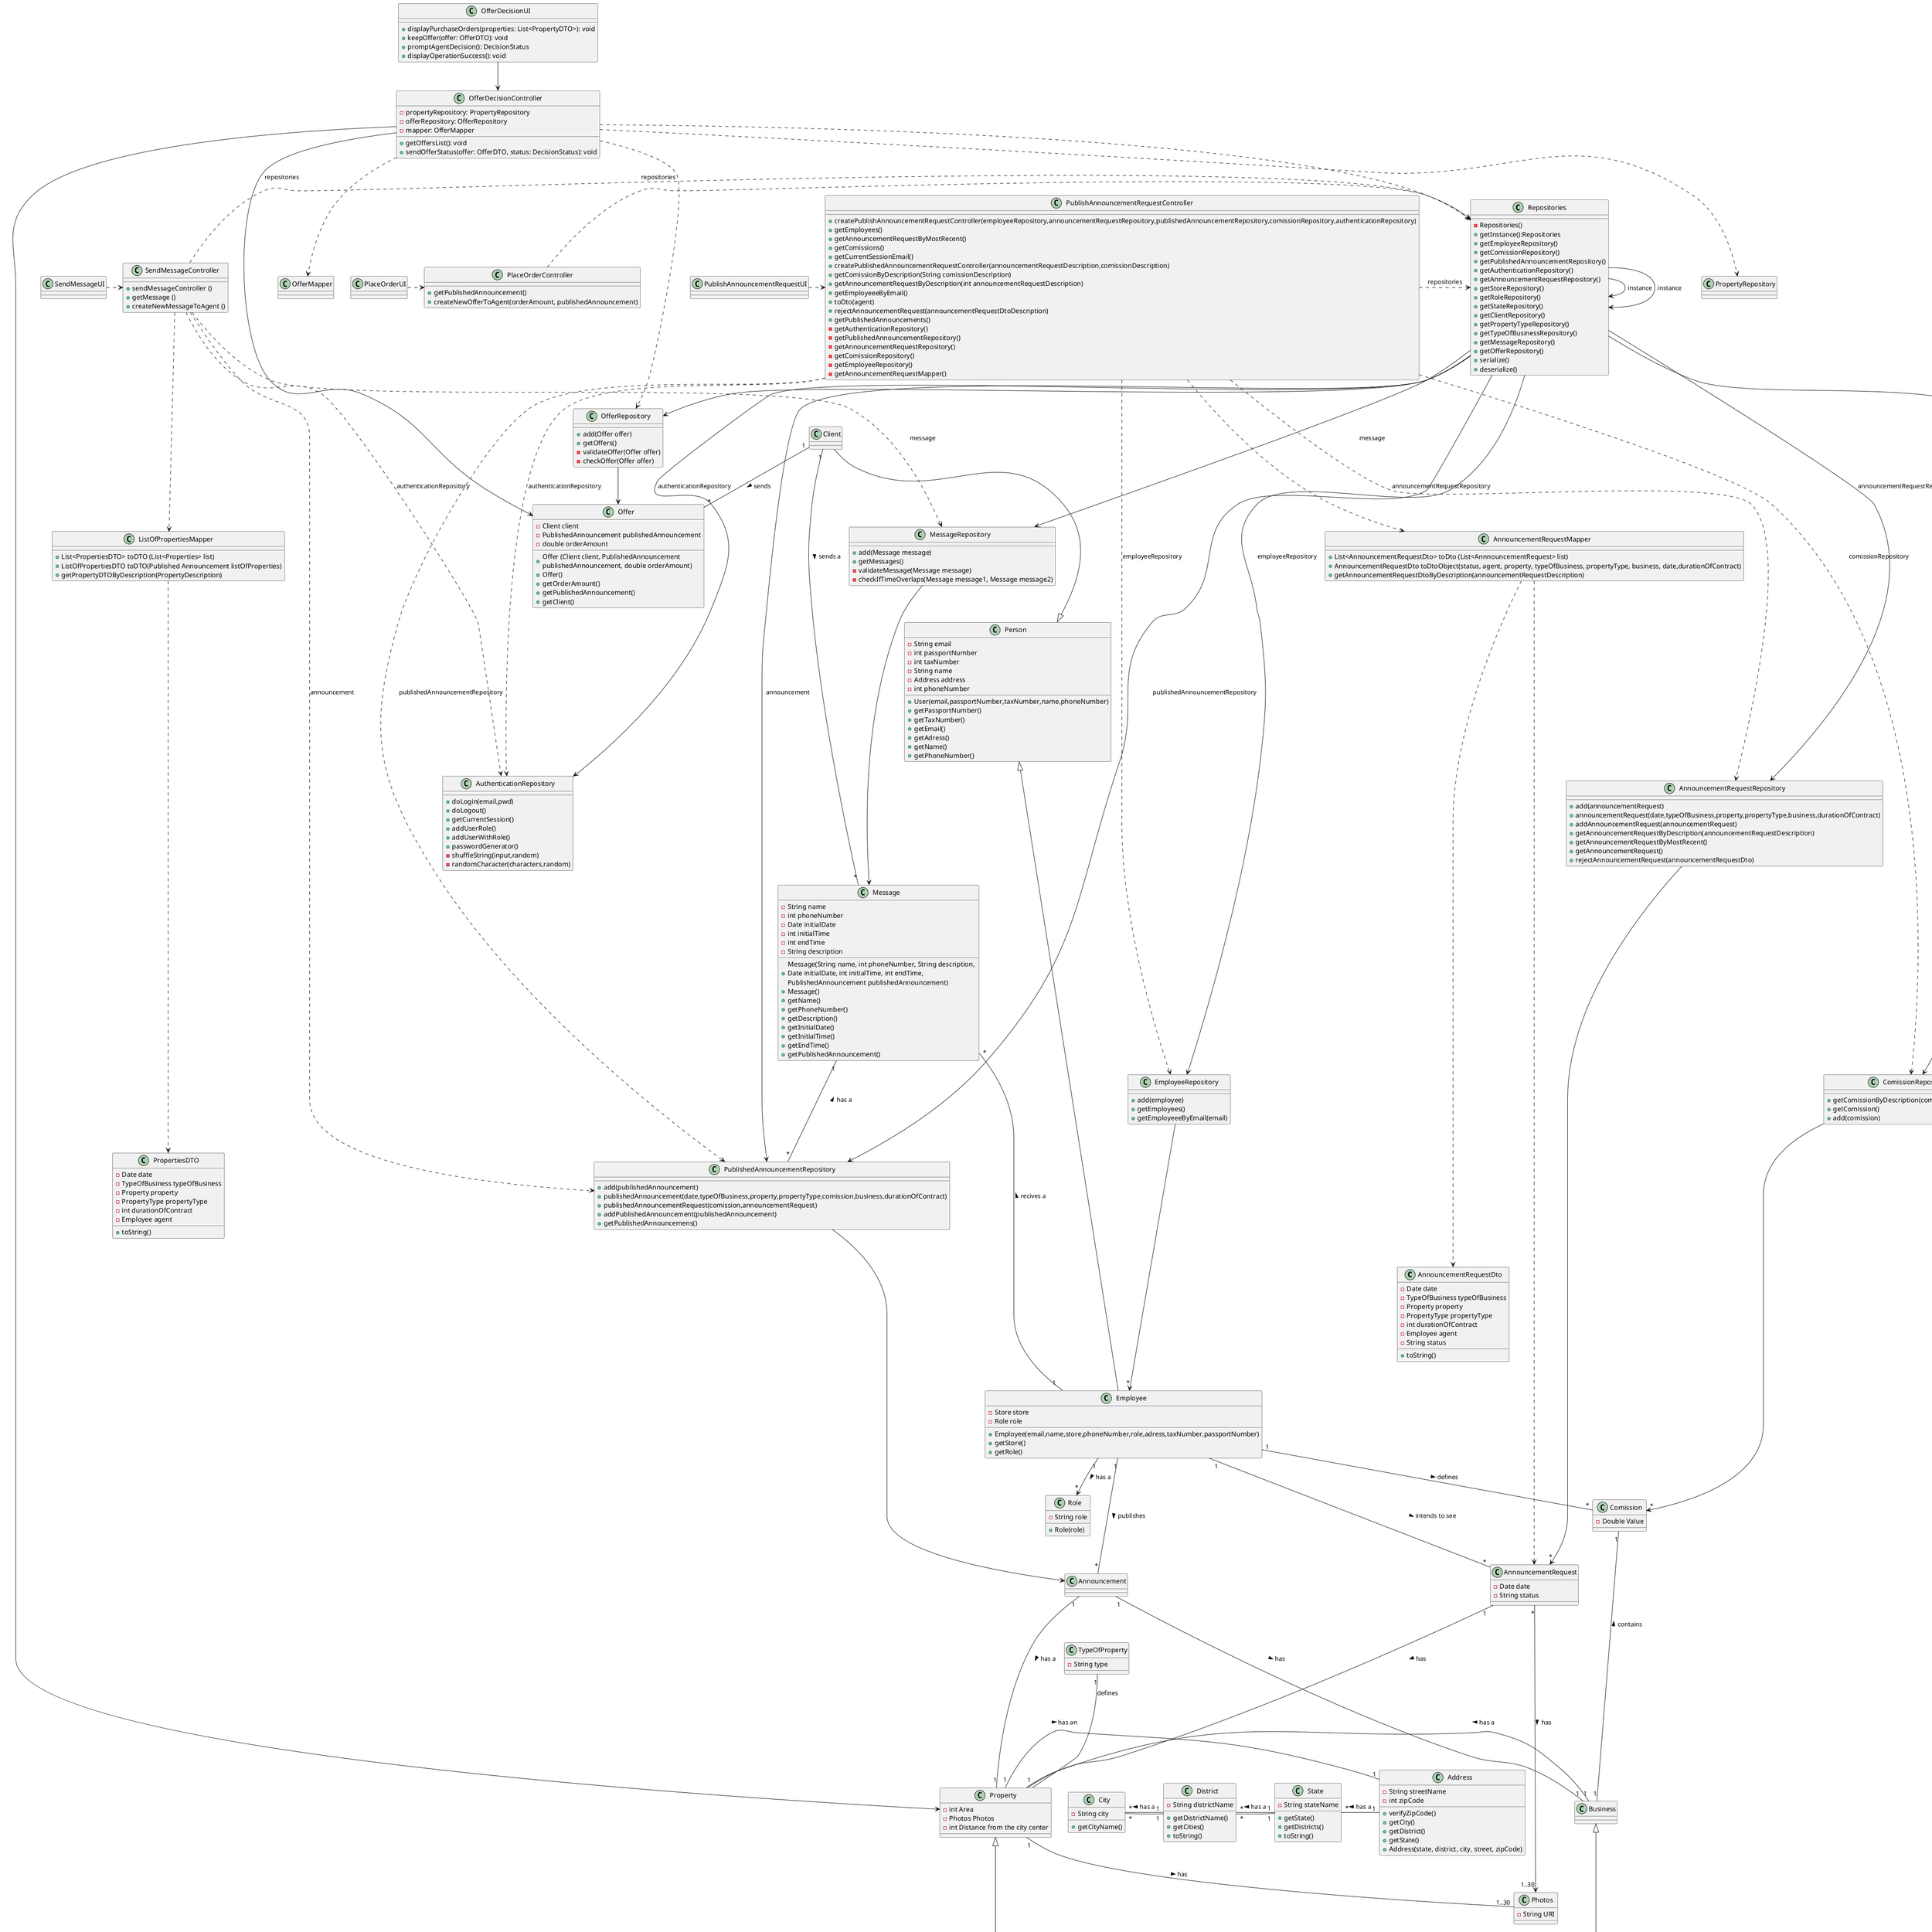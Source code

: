 @startuml

class AnnouncementRequestDto{
-Date date
-TypeOfBusiness typeOfBusiness
-Property property
-PropertyType propertyType
-int durationOfContract
-Employee agent
-String status
+toString()
}

class AnnouncementRequestMapper{
+List<AnnouncementRequestDto> toDto (List<AnnnouncementRequest> list)
+AnnouncementRequestDto toDtoObject(status, agent, property, typeOfBusiness, propertyType, business, date,durationOfContract)
+getAnnouncementRequestDtoByDescription(announcementRequestDescription)
}


class Person{
- String email
- int passportNumber
- int taxNumber
- String name
- Address address
- int phoneNumber

+User(email,passportNumber,taxNumber,name,phoneNumber)
+getPassportNumber()
+getTaxNumber()
+getEmail()
+getAdress()
+getName()
+getPhoneNumber()

}

class EmployeeRepository{
+add(employee)
+getEmployees()
+getEmployeeeByEmail(email)
}

class AuthenticationRepository{
+doLogin(email,pwd)
+doLogout()
+getCurrentSession()
+addUserRole()
+addUserWithRole()
+passwordGenerator()
-shuffleString(input,random)
-randomCharacter(characters,random)
}

class ComissionRepository{
+getComissionByDescription(comissionDescription)
+getComission()
+add(comission)

}

class PublishedAnnouncementRepository{
+add(publishedAnnouncement)
+publishedAnnouncement(date,typeOfBusiness,property,propertyType,comission,business,durationOfContract)
+publishedAnnouncementRequest(comission,announcementRequest)
+addPublishedAnnouncement(publishedAnnouncement)
+getPublishedAnnouncemens()
}


class State{
 - String stateName

    +getState()
    +getDistricts()
    +toString()

}

class Comission {
    -Double Value
}


class District{
- String districtName


    +getDistrictName()
    +getCities()
    +toString()
}

class City{
- String city

    +getCityName()
}


class Property {
    - int Area
    -Photos Photos
    - int Distance from the city center
}

class Address{
 -String streetName
    -int zipCode

    +verifyZipCode()
    +getCity()
    +getDistrict()
    +getState()
    +Address(state, district, city, street, zipCode)
}

class Role{
-String role
+Role(role)
}


class Employee{
-Store store
-Role role
+Employee(email,name,store,phoneNumber,role,adress,taxNumber,passportNumber)
+getStore()
+getRole()
}


class Residence {
    -int Number of Bedrooms
    -int Number of Bathrooms
    -int Number of Parking Spaces
}

class House {
    -String Basement
    -String Inhabitable loft
}

class SunExposure {
    -String Direction
}

class AvailableEquipment {
    -String Equipment
}

class AnnouncementRequest{
-Date date
-String status
}


class PublishAnnouncementRequestUI{
}

class TypeOfProperty{
   -String type
}

class Photos {
    -String URI
}

class AnnouncementRequestRepository{
+add(announcementRequest)
+announcementRequest(date,typeOfBusiness,property,propertyType,business,durationOfContract)
+addAnnouncementRequest(announcementRequest)
+getAnnouncementRequestByDescription(announcementRequestDescription)
+getAnnouncementRequestByMostRecent()
+getAnnouncementRequest()
+rejectAnnouncementRequest(announcementRequestDto)
}



class PublishAnnouncementRequestController{
+createPublishAnnouncementRequestController(employeeRepository,announcementRequestRepository,publishedAnnouncementRepository,comissionRepository,authenticationRepository)
+getEmployees()
+getAnnouncementRequestByMostRecent()
+getComissions()
+getCurrentSessionEmail()
+createPublishedAnnouncementRequestController(announcementRequestDescription,comissionDescription)
+getComissionByDescription(String comissionDescription)
+getAnnouncementRequestByDescription(int announcementRequestDescription)
+getEmployeeeByEmail()
+toDto(agent)
+rejectAnnouncementRequest(announcementRequestDtoDescription)
+getPublishedAnnouncements()
-getAuthenticationRepository()
-getPublishedAnnouncementRepository()
-getAnnouncementRequestRepository()
-getComissionRepository()
-getEmployeeRepository()
-getAnnouncementRequestMapper()

}

class Repositories{
-Repositories()
+getInstance():Repositories
+getEmployeeRepository()
+getComissionRepository()
+getPublishedAnnouncementRepository()
+getAuthenticationRepository()
+getAnnouncementRequestRepository()
+getStoreRepository()
+getRoleRepository()
+getStateRepository()
+getClientRepository()
+getPropertyTypeRepository()
+getTypeOfBusinessRepository()
+getMessageRepository()
+getOfferRepository()
+serialize()
+deserialize()
}

class SendMessageUI

class SendMessageController {
    + sendMessageController ()
    + getMessage ()
    + createNewMessageToAgent ()
  }

class ListOfPropertiesMapper{
+List<PropertiesDTO> toDTO (List<Properties> list)
+ListOfPropertiesDTO toDTO(Published Announcement listOfProperties)
+getPropertyDTOByDescription(PropertyDescription)
}

class MessageRepository {
+add(Message message)
+getMessages()
-validateMessage(Message message)
-checkIfTimeOverlaps(Message message1, Message message2)
}

class Message {
    - String name
    - int phoneNumber
    - Date initialDate
    - int initialTime
    - int endTime
    - String description

    + Message(String name, int phoneNumber, String description, \nDate initialDate, int initialTime, int endTime, \nPublishedAnnouncement publishedAnnouncement)
    + Message()
    + getName()
    + getPhoneNumber()
    + getDescription()
    + getInitialDate()
    + getInitialTime()
    + getEndTime()
    + getPublishedAnnouncement()

}

class PropertiesDTO{
-Date date
-TypeOfBusiness typeOfBusiness
-Property property
-PropertyType propertyType
-int durationOfContract
-Employee agent
+toString()
}

class PlaceOrderUI {

}

class PlaceOrderController {
    + getPublishedAnnouncement()
    + createNewOfferToAgent(orderAmount, publishedAnnouncement)
}

class Offer {
 - Client client
 - PublishedAnnouncement publishedAnnouncement
 - double orderAmount

 + Offer (Client client, PublishedAnnouncement \npublishedAnnouncement, double orderAmount)
 + Offer()
 + getOrderAmount()
 + getPublishedAnnouncement()
 + getClient()
}

class OfferRepository {
    + add(Offer offer)
    + getOffers()
    - validateOffer(Offer offer)
    - checkOffer(Offer offer)
}

class OfferDecisionUI {
  +displayPurchaseOrders(properties: List<PropertyDTO>): void
  +keepOffer(offer: OfferDTO): void
  +promptAgentDecision(): DecisionStatus
  +displayOperationSuccess(): void
}

class OfferDecisionController {
  -propertyRepository: PropertyRepository
  -offerRepository: OfferRepository
  -mapper: OfferMapper
  +getOffersList(): void
  +sendOfferStatus(offer: OfferDTO, status: DecisionStatus): void
}

SendMessageUI .> SendMessageController

PlaceOrderUI .> PlaceOrderController

PlaceOrderController .> Repositories : repositories
PublishAnnouncementRequestUI .> PublishAnnouncementRequestController

PublishAnnouncementRequestController ...> AnnouncementRequestMapper

PublishAnnouncementRequestController ..> AnnouncementRequestRepository: announcementRequestRepository

PublishAnnouncementRequestController ..> ComissionRepository: comissionRepository

PublishAnnouncementRequestController ...> EmployeeRepository : employeeRepository

PublishAnnouncementRequestController ...> AuthenticationRepository : authenticationRepository

PublishAnnouncementRequestController ...> PublishedAnnouncementRepository: publishedAnnouncementRepository

Repositories -> Repositories:instance

Repositories ------> PublishedAnnouncementRepository: publishedAnnouncementRepository

Repositories ----> AnnouncementRequestRepository: announcementRequestRepository

Repositories -----> ComissionRepository :comissionRepository

Repositories -----> EmployeeRepository: employeeRepository

Repositories ----> AuthenticationRepository: authenticationRepository

Repositories --> OfferRepository
OfferRepository --> Offer

PublishAnnouncementRequestController .>  Repositories : repositories

ComissionRepository -----> "*" Comission

AnnouncementRequestMapper ........> AnnouncementRequest

AnnouncementRequestMapper .....> AnnouncementRequestDto

AnnouncementRequestRepository ----> "*" AnnouncementRequest


OfferDecisionUI --> OfferDecisionController
OfferDecisionController ..> Repositories
OfferDecisionController --> Property
OfferDecisionController --> Offer
OfferDecisionController ..> OfferMapper
OfferDecisionController ..> PropertyRepository
OfferDecisionController ..> OfferRepository


State "1" -left- "*" District

District "1" -left- "*" City
Person <|-- Employee

EmployeeRepository ----> "*" Employee

Employee "1" -right "*" Comission: defines >

Employee "1" - "*" AnnouncementRequest:intends to see >


AnnouncementRequest "*" -> "1..30" Photos: has >

TypeOfProperty "1" -- Property:defines\n\n\n\n\n\n\n

AnnouncementRequest "1" -- Property: has >

SendMessageController .> Repositories : repositories
Repositories ---> Repositories :instance
Repositories ---> PublishedAnnouncementRepository : announcement
Repositories ---> MessageRepository : message


SendMessageController ...> PublishedAnnouncementRepository : announcement
SendMessageController ...> MessageRepository : message
SendMessageController ...> AuthenticationRepository : authenticationRepository
SendMessageController ...> ListOfPropertiesMapper

ListOfPropertiesMapper....> PropertiesDTO

MessageRepository -down-> Message
Employee "1" -up- "*" Message : recives a >
Message "1" -right- "*" PublishedAnnouncementRepository: has a <




Residence <|-down-- House
Property <|-down-- Residence
Property "1" -- "1..30" Photos: has >
SunExposure "1" --right- "*" House: contains <
AvailableEquipment "*" -left- "1" Residence: contains <




State "*"-right- "1" Address: has a  <
City "*"-right- "1" District: has a  <
District "*"-right- "1" State: has a  <
Property "1" -left- "1" Address: has an >
PublishedAnnouncementRepository --> Announcement
Client "1"-right-"*" Message : sends a >




Comission "1" -- "1" Business: contains <
Property "1" - "1" Business: has a <
Announcement "1" --- "1" Business: has >
Announcement "1" --down- "1" Property: has a >
Announcement "*" -up-- "1" Employee: publishes <
Business <|--- Rent

Person <|-up- Client

Employee "1" --> "*" Role : has a >

Offer "*" -up- "1" Client : sends <


@enduml